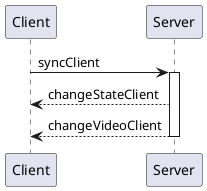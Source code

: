 @startuml syncClient

Client -> Server: syncClient
activate Server
Client <-- Server: changeStateClient
Client <-- Server: changeVideoClient
deactivate Server

@enduml
